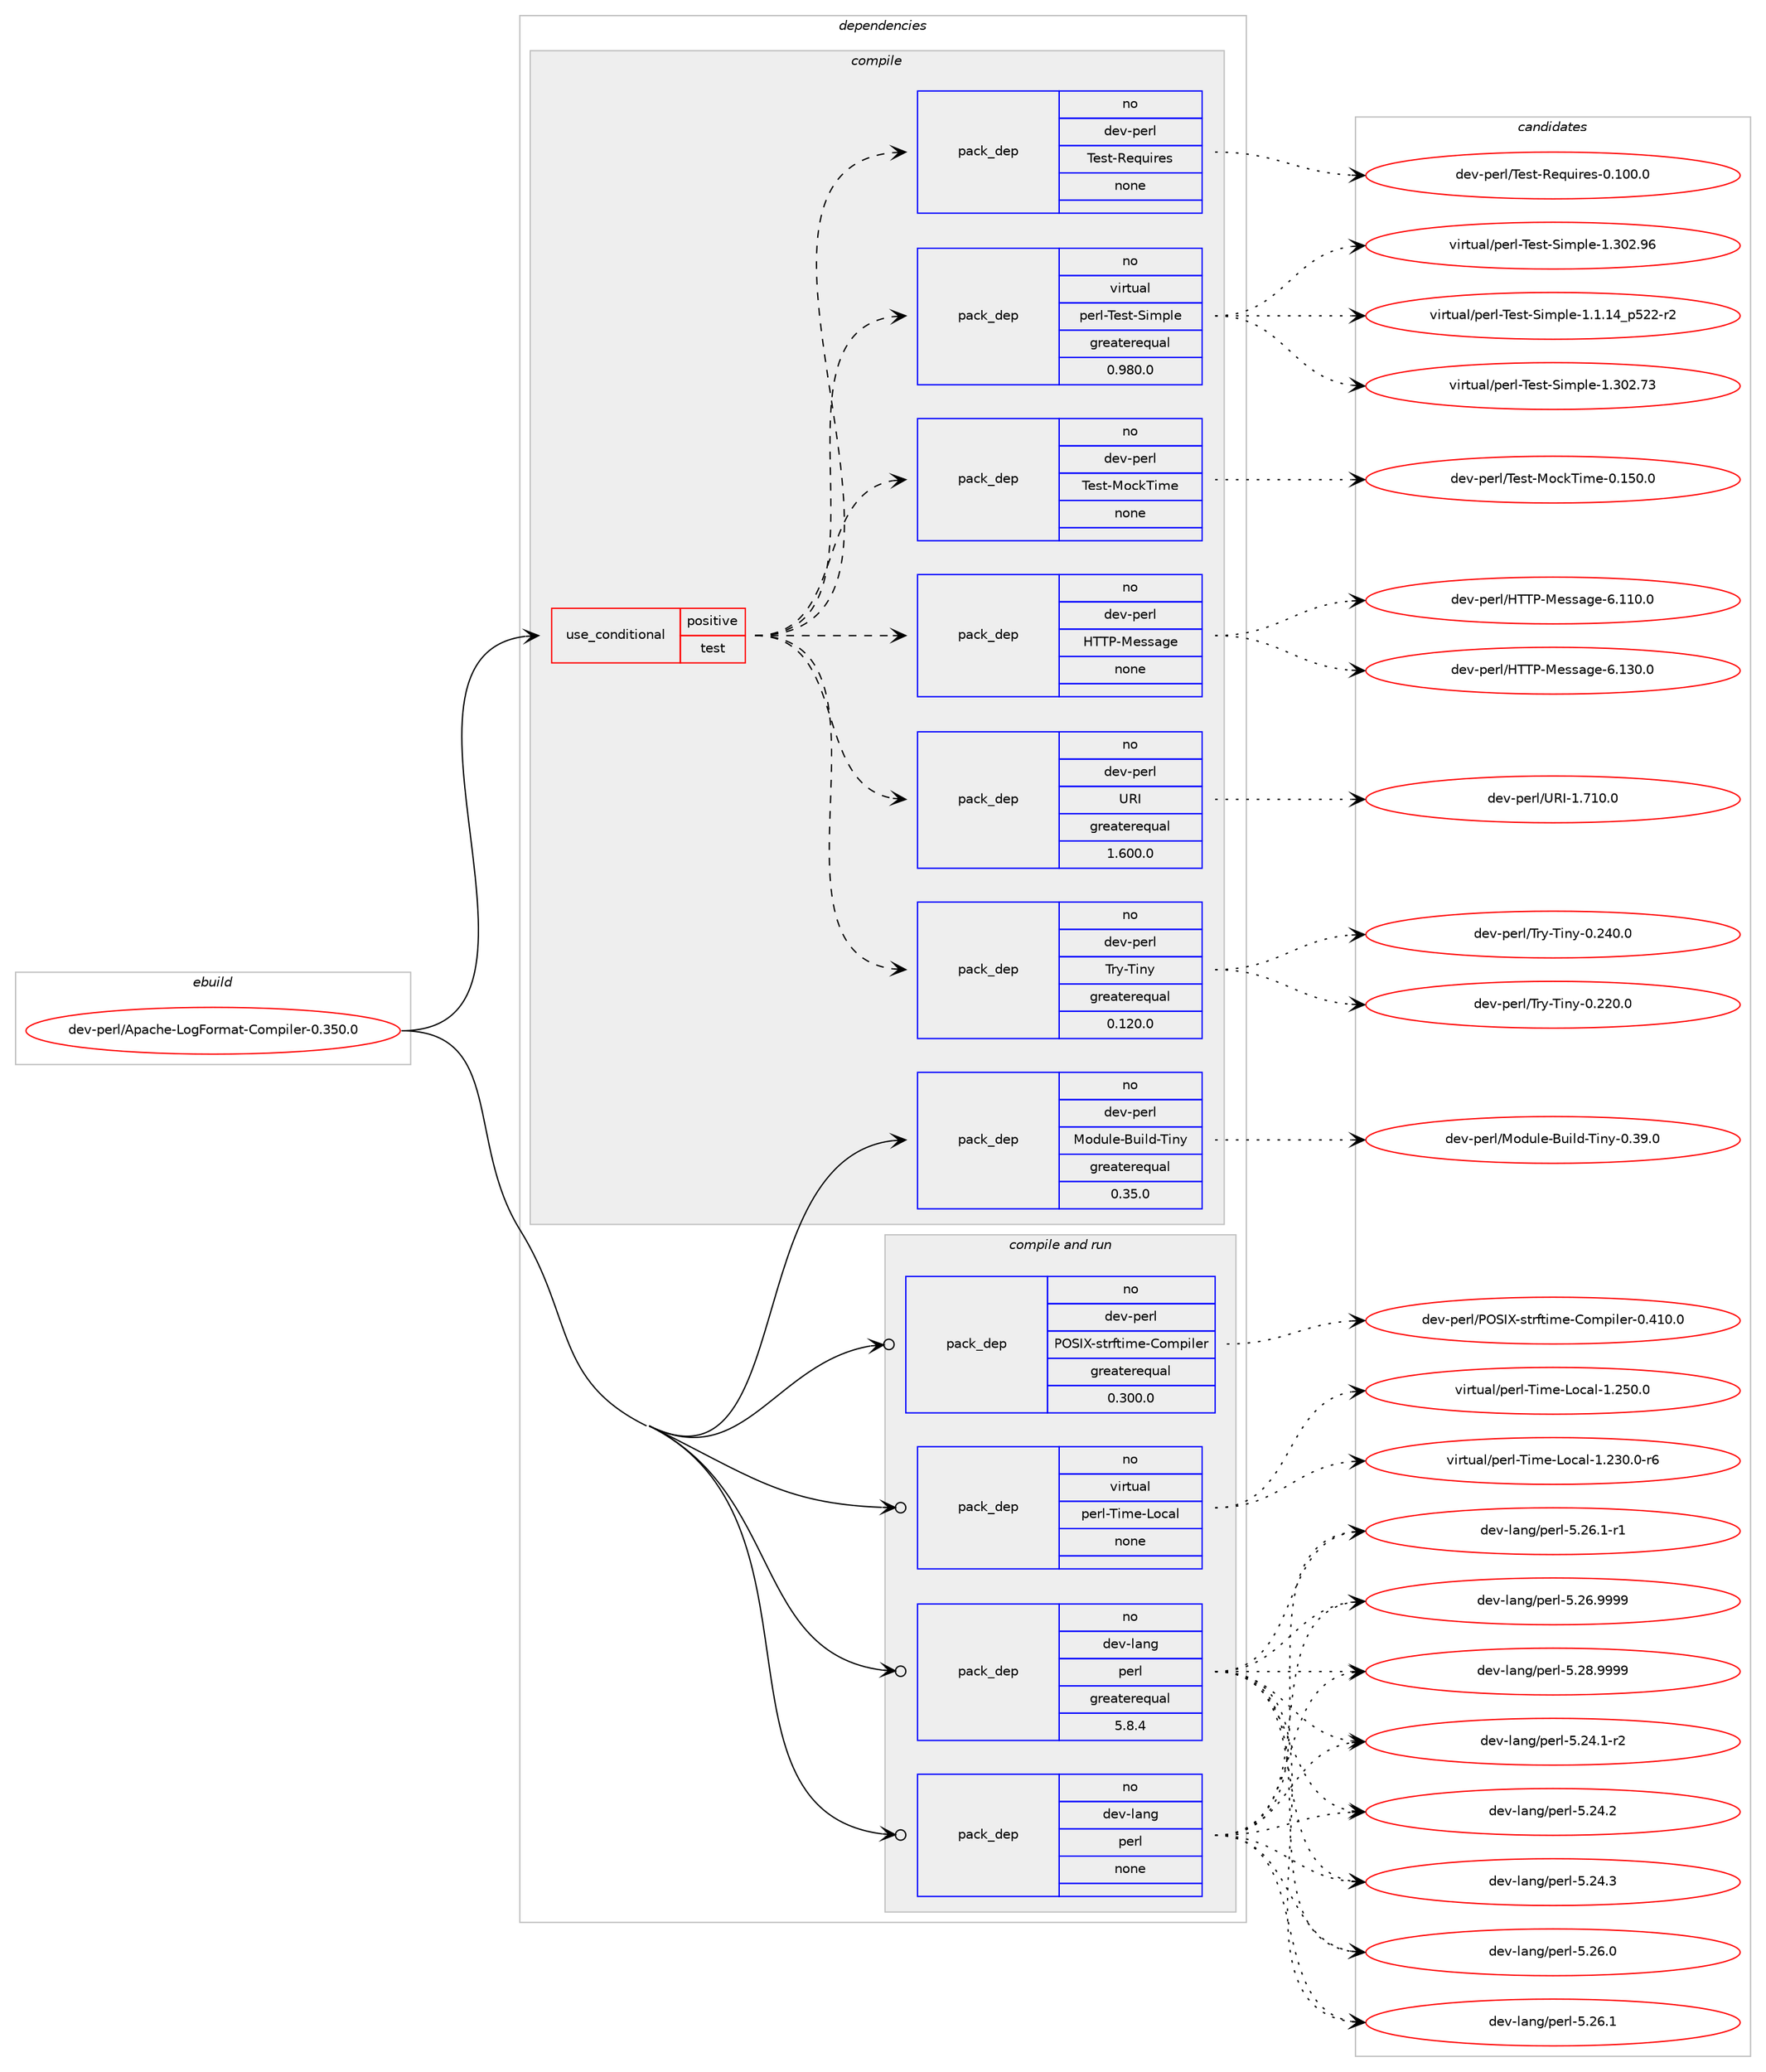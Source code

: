 digraph prolog {

# *************
# Graph options
# *************

newrank=true;
concentrate=true;
compound=true;
graph [rankdir=LR,fontname=Helvetica,fontsize=10,ranksep=1.5];#, ranksep=2.5, nodesep=0.2];
edge  [arrowhead=vee];
node  [fontname=Helvetica,fontsize=10];

# **********
# The ebuild
# **********

subgraph cluster_leftcol {
color=gray;
rank=same;
label=<<i>ebuild</i>>;
id [label="dev-perl/Apache-LogFormat-Compiler-0.350.0", color=red, width=4, href="../dev-perl/Apache-LogFormat-Compiler-0.350.0.svg"];
}

# ****************
# The dependencies
# ****************

subgraph cluster_midcol {
color=gray;
label=<<i>dependencies</i>>;
subgraph cluster_compile {
fillcolor="#eeeeee";
style=filled;
label=<<i>compile</i>>;
subgraph cond26635 {
dependency124526 [label=<<TABLE BORDER="0" CELLBORDER="1" CELLSPACING="0" CELLPADDING="4"><TR><TD ROWSPAN="3" CELLPADDING="10">use_conditional</TD></TR><TR><TD>positive</TD></TR><TR><TD>test</TD></TR></TABLE>>, shape=none, color=red];
subgraph pack94232 {
dependency124527 [label=<<TABLE BORDER="0" CELLBORDER="1" CELLSPACING="0" CELLPADDING="4" WIDTH="220"><TR><TD ROWSPAN="6" CELLPADDING="30">pack_dep</TD></TR><TR><TD WIDTH="110">no</TD></TR><TR><TD>dev-perl</TD></TR><TR><TD>HTTP-Message</TD></TR><TR><TD>none</TD></TR><TR><TD></TD></TR></TABLE>>, shape=none, color=blue];
}
dependency124526:e -> dependency124527:w [weight=20,style="dashed",arrowhead="vee"];
subgraph pack94233 {
dependency124528 [label=<<TABLE BORDER="0" CELLBORDER="1" CELLSPACING="0" CELLPADDING="4" WIDTH="220"><TR><TD ROWSPAN="6" CELLPADDING="30">pack_dep</TD></TR><TR><TD WIDTH="110">no</TD></TR><TR><TD>dev-perl</TD></TR><TR><TD>Test-MockTime</TD></TR><TR><TD>none</TD></TR><TR><TD></TD></TR></TABLE>>, shape=none, color=blue];
}
dependency124526:e -> dependency124528:w [weight=20,style="dashed",arrowhead="vee"];
subgraph pack94234 {
dependency124529 [label=<<TABLE BORDER="0" CELLBORDER="1" CELLSPACING="0" CELLPADDING="4" WIDTH="220"><TR><TD ROWSPAN="6" CELLPADDING="30">pack_dep</TD></TR><TR><TD WIDTH="110">no</TD></TR><TR><TD>virtual</TD></TR><TR><TD>perl-Test-Simple</TD></TR><TR><TD>greaterequal</TD></TR><TR><TD>0.980.0</TD></TR></TABLE>>, shape=none, color=blue];
}
dependency124526:e -> dependency124529:w [weight=20,style="dashed",arrowhead="vee"];
subgraph pack94235 {
dependency124530 [label=<<TABLE BORDER="0" CELLBORDER="1" CELLSPACING="0" CELLPADDING="4" WIDTH="220"><TR><TD ROWSPAN="6" CELLPADDING="30">pack_dep</TD></TR><TR><TD WIDTH="110">no</TD></TR><TR><TD>dev-perl</TD></TR><TR><TD>Test-Requires</TD></TR><TR><TD>none</TD></TR><TR><TD></TD></TR></TABLE>>, shape=none, color=blue];
}
dependency124526:e -> dependency124530:w [weight=20,style="dashed",arrowhead="vee"];
subgraph pack94236 {
dependency124531 [label=<<TABLE BORDER="0" CELLBORDER="1" CELLSPACING="0" CELLPADDING="4" WIDTH="220"><TR><TD ROWSPAN="6" CELLPADDING="30">pack_dep</TD></TR><TR><TD WIDTH="110">no</TD></TR><TR><TD>dev-perl</TD></TR><TR><TD>Try-Tiny</TD></TR><TR><TD>greaterequal</TD></TR><TR><TD>0.120.0</TD></TR></TABLE>>, shape=none, color=blue];
}
dependency124526:e -> dependency124531:w [weight=20,style="dashed",arrowhead="vee"];
subgraph pack94237 {
dependency124532 [label=<<TABLE BORDER="0" CELLBORDER="1" CELLSPACING="0" CELLPADDING="4" WIDTH="220"><TR><TD ROWSPAN="6" CELLPADDING="30">pack_dep</TD></TR><TR><TD WIDTH="110">no</TD></TR><TR><TD>dev-perl</TD></TR><TR><TD>URI</TD></TR><TR><TD>greaterequal</TD></TR><TR><TD>1.600.0</TD></TR></TABLE>>, shape=none, color=blue];
}
dependency124526:e -> dependency124532:w [weight=20,style="dashed",arrowhead="vee"];
}
id:e -> dependency124526:w [weight=20,style="solid",arrowhead="vee"];
subgraph pack94238 {
dependency124533 [label=<<TABLE BORDER="0" CELLBORDER="1" CELLSPACING="0" CELLPADDING="4" WIDTH="220"><TR><TD ROWSPAN="6" CELLPADDING="30">pack_dep</TD></TR><TR><TD WIDTH="110">no</TD></TR><TR><TD>dev-perl</TD></TR><TR><TD>Module-Build-Tiny</TD></TR><TR><TD>greaterequal</TD></TR><TR><TD>0.35.0</TD></TR></TABLE>>, shape=none, color=blue];
}
id:e -> dependency124533:w [weight=20,style="solid",arrowhead="vee"];
}
subgraph cluster_compileandrun {
fillcolor="#eeeeee";
style=filled;
label=<<i>compile and run</i>>;
subgraph pack94239 {
dependency124534 [label=<<TABLE BORDER="0" CELLBORDER="1" CELLSPACING="0" CELLPADDING="4" WIDTH="220"><TR><TD ROWSPAN="6" CELLPADDING="30">pack_dep</TD></TR><TR><TD WIDTH="110">no</TD></TR><TR><TD>dev-lang</TD></TR><TR><TD>perl</TD></TR><TR><TD>greaterequal</TD></TR><TR><TD>5.8.4</TD></TR></TABLE>>, shape=none, color=blue];
}
id:e -> dependency124534:w [weight=20,style="solid",arrowhead="odotvee"];
subgraph pack94240 {
dependency124535 [label=<<TABLE BORDER="0" CELLBORDER="1" CELLSPACING="0" CELLPADDING="4" WIDTH="220"><TR><TD ROWSPAN="6" CELLPADDING="30">pack_dep</TD></TR><TR><TD WIDTH="110">no</TD></TR><TR><TD>dev-lang</TD></TR><TR><TD>perl</TD></TR><TR><TD>none</TD></TR><TR><TD></TD></TR></TABLE>>, shape=none, color=blue];
}
id:e -> dependency124535:w [weight=20,style="solid",arrowhead="odotvee"];
subgraph pack94241 {
dependency124536 [label=<<TABLE BORDER="0" CELLBORDER="1" CELLSPACING="0" CELLPADDING="4" WIDTH="220"><TR><TD ROWSPAN="6" CELLPADDING="30">pack_dep</TD></TR><TR><TD WIDTH="110">no</TD></TR><TR><TD>dev-perl</TD></TR><TR><TD>POSIX-strftime-Compiler</TD></TR><TR><TD>greaterequal</TD></TR><TR><TD>0.300.0</TD></TR></TABLE>>, shape=none, color=blue];
}
id:e -> dependency124536:w [weight=20,style="solid",arrowhead="odotvee"];
subgraph pack94242 {
dependency124537 [label=<<TABLE BORDER="0" CELLBORDER="1" CELLSPACING="0" CELLPADDING="4" WIDTH="220"><TR><TD ROWSPAN="6" CELLPADDING="30">pack_dep</TD></TR><TR><TD WIDTH="110">no</TD></TR><TR><TD>virtual</TD></TR><TR><TD>perl-Time-Local</TD></TR><TR><TD>none</TD></TR><TR><TD></TD></TR></TABLE>>, shape=none, color=blue];
}
id:e -> dependency124537:w [weight=20,style="solid",arrowhead="odotvee"];
}
subgraph cluster_run {
fillcolor="#eeeeee";
style=filled;
label=<<i>run</i>>;
}
}

# **************
# The candidates
# **************

subgraph cluster_choices {
rank=same;
color=gray;
label=<<i>candidates</i>>;

subgraph choice94232 {
color=black;
nodesep=1;
choice1001011184511210111410847728484804577101115115971031014554464949484648 [label="dev-perl/HTTP-Message-6.110.0", color=red, width=4,href="../dev-perl/HTTP-Message-6.110.0.svg"];
choice1001011184511210111410847728484804577101115115971031014554464951484648 [label="dev-perl/HTTP-Message-6.130.0", color=red, width=4,href="../dev-perl/HTTP-Message-6.130.0.svg"];
dependency124527:e -> choice1001011184511210111410847728484804577101115115971031014554464949484648:w [style=dotted,weight="100"];
dependency124527:e -> choice1001011184511210111410847728484804577101115115971031014554464951484648:w [style=dotted,weight="100"];
}
subgraph choice94233 {
color=black;
nodesep=1;
choice100101118451121011141084784101115116457711199107841051091014548464953484648 [label="dev-perl/Test-MockTime-0.150.0", color=red, width=4,href="../dev-perl/Test-MockTime-0.150.0.svg"];
dependency124528:e -> choice100101118451121011141084784101115116457711199107841051091014548464953484648:w [style=dotted,weight="100"];
}
subgraph choice94234 {
color=black;
nodesep=1;
choice11810511411611797108471121011141084584101115116458310510911210810145494649464952951125350504511450 [label="virtual/perl-Test-Simple-1.1.14_p522-r2", color=red, width=4,href="../virtual/perl-Test-Simple-1.1.14_p522-r2.svg"];
choice118105114116117971084711210111410845841011151164583105109112108101454946514850465551 [label="virtual/perl-Test-Simple-1.302.73", color=red, width=4,href="../virtual/perl-Test-Simple-1.302.73.svg"];
choice118105114116117971084711210111410845841011151164583105109112108101454946514850465754 [label="virtual/perl-Test-Simple-1.302.96", color=red, width=4,href="../virtual/perl-Test-Simple-1.302.96.svg"];
dependency124529:e -> choice11810511411611797108471121011141084584101115116458310510911210810145494649464952951125350504511450:w [style=dotted,weight="100"];
dependency124529:e -> choice118105114116117971084711210111410845841011151164583105109112108101454946514850465551:w [style=dotted,weight="100"];
dependency124529:e -> choice118105114116117971084711210111410845841011151164583105109112108101454946514850465754:w [style=dotted,weight="100"];
}
subgraph choice94235 {
color=black;
nodesep=1;
choice10010111845112101114108478410111511645821011131171051141011154548464948484648 [label="dev-perl/Test-Requires-0.100.0", color=red, width=4,href="../dev-perl/Test-Requires-0.100.0.svg"];
dependency124530:e -> choice10010111845112101114108478410111511645821011131171051141011154548464948484648:w [style=dotted,weight="100"];
}
subgraph choice94236 {
color=black;
nodesep=1;
choice10010111845112101114108478411412145841051101214548465050484648 [label="dev-perl/Try-Tiny-0.220.0", color=red, width=4,href="../dev-perl/Try-Tiny-0.220.0.svg"];
choice10010111845112101114108478411412145841051101214548465052484648 [label="dev-perl/Try-Tiny-0.240.0", color=red, width=4,href="../dev-perl/Try-Tiny-0.240.0.svg"];
dependency124531:e -> choice10010111845112101114108478411412145841051101214548465050484648:w [style=dotted,weight="100"];
dependency124531:e -> choice10010111845112101114108478411412145841051101214548465052484648:w [style=dotted,weight="100"];
}
subgraph choice94237 {
color=black;
nodesep=1;
choice10010111845112101114108478582734549465549484648 [label="dev-perl/URI-1.710.0", color=red, width=4,href="../dev-perl/URI-1.710.0.svg"];
dependency124532:e -> choice10010111845112101114108478582734549465549484648:w [style=dotted,weight="100"];
}
subgraph choice94238 {
color=black;
nodesep=1;
choice1001011184511210111410847771111001171081014566117105108100458410511012145484651574648 [label="dev-perl/Module-Build-Tiny-0.39.0", color=red, width=4,href="../dev-perl/Module-Build-Tiny-0.39.0.svg"];
dependency124533:e -> choice1001011184511210111410847771111001171081014566117105108100458410511012145484651574648:w [style=dotted,weight="100"];
}
subgraph choice94239 {
color=black;
nodesep=1;
choice100101118451089711010347112101114108455346505246494511450 [label="dev-lang/perl-5.24.1-r2", color=red, width=4,href="../dev-lang/perl-5.24.1-r2.svg"];
choice10010111845108971101034711210111410845534650524650 [label="dev-lang/perl-5.24.2", color=red, width=4,href="../dev-lang/perl-5.24.2.svg"];
choice10010111845108971101034711210111410845534650524651 [label="dev-lang/perl-5.24.3", color=red, width=4,href="../dev-lang/perl-5.24.3.svg"];
choice10010111845108971101034711210111410845534650544648 [label="dev-lang/perl-5.26.0", color=red, width=4,href="../dev-lang/perl-5.26.0.svg"];
choice10010111845108971101034711210111410845534650544649 [label="dev-lang/perl-5.26.1", color=red, width=4,href="../dev-lang/perl-5.26.1.svg"];
choice100101118451089711010347112101114108455346505446494511449 [label="dev-lang/perl-5.26.1-r1", color=red, width=4,href="../dev-lang/perl-5.26.1-r1.svg"];
choice10010111845108971101034711210111410845534650544657575757 [label="dev-lang/perl-5.26.9999", color=red, width=4,href="../dev-lang/perl-5.26.9999.svg"];
choice10010111845108971101034711210111410845534650564657575757 [label="dev-lang/perl-5.28.9999", color=red, width=4,href="../dev-lang/perl-5.28.9999.svg"];
dependency124534:e -> choice100101118451089711010347112101114108455346505246494511450:w [style=dotted,weight="100"];
dependency124534:e -> choice10010111845108971101034711210111410845534650524650:w [style=dotted,weight="100"];
dependency124534:e -> choice10010111845108971101034711210111410845534650524651:w [style=dotted,weight="100"];
dependency124534:e -> choice10010111845108971101034711210111410845534650544648:w [style=dotted,weight="100"];
dependency124534:e -> choice10010111845108971101034711210111410845534650544649:w [style=dotted,weight="100"];
dependency124534:e -> choice100101118451089711010347112101114108455346505446494511449:w [style=dotted,weight="100"];
dependency124534:e -> choice10010111845108971101034711210111410845534650544657575757:w [style=dotted,weight="100"];
dependency124534:e -> choice10010111845108971101034711210111410845534650564657575757:w [style=dotted,weight="100"];
}
subgraph choice94240 {
color=black;
nodesep=1;
choice100101118451089711010347112101114108455346505246494511450 [label="dev-lang/perl-5.24.1-r2", color=red, width=4,href="../dev-lang/perl-5.24.1-r2.svg"];
choice10010111845108971101034711210111410845534650524650 [label="dev-lang/perl-5.24.2", color=red, width=4,href="../dev-lang/perl-5.24.2.svg"];
choice10010111845108971101034711210111410845534650524651 [label="dev-lang/perl-5.24.3", color=red, width=4,href="../dev-lang/perl-5.24.3.svg"];
choice10010111845108971101034711210111410845534650544648 [label="dev-lang/perl-5.26.0", color=red, width=4,href="../dev-lang/perl-5.26.0.svg"];
choice10010111845108971101034711210111410845534650544649 [label="dev-lang/perl-5.26.1", color=red, width=4,href="../dev-lang/perl-5.26.1.svg"];
choice100101118451089711010347112101114108455346505446494511449 [label="dev-lang/perl-5.26.1-r1", color=red, width=4,href="../dev-lang/perl-5.26.1-r1.svg"];
choice10010111845108971101034711210111410845534650544657575757 [label="dev-lang/perl-5.26.9999", color=red, width=4,href="../dev-lang/perl-5.26.9999.svg"];
choice10010111845108971101034711210111410845534650564657575757 [label="dev-lang/perl-5.28.9999", color=red, width=4,href="../dev-lang/perl-5.28.9999.svg"];
dependency124535:e -> choice100101118451089711010347112101114108455346505246494511450:w [style=dotted,weight="100"];
dependency124535:e -> choice10010111845108971101034711210111410845534650524650:w [style=dotted,weight="100"];
dependency124535:e -> choice10010111845108971101034711210111410845534650524651:w [style=dotted,weight="100"];
dependency124535:e -> choice10010111845108971101034711210111410845534650544648:w [style=dotted,weight="100"];
dependency124535:e -> choice10010111845108971101034711210111410845534650544649:w [style=dotted,weight="100"];
dependency124535:e -> choice100101118451089711010347112101114108455346505446494511449:w [style=dotted,weight="100"];
dependency124535:e -> choice10010111845108971101034711210111410845534650544657575757:w [style=dotted,weight="100"];
dependency124535:e -> choice10010111845108971101034711210111410845534650564657575757:w [style=dotted,weight="100"];
}
subgraph choice94241 {
color=black;
nodesep=1;
choice100101118451121011141084780798373884511511611410211610510910145671111091121051081011144548465249484648 [label="dev-perl/POSIX-strftime-Compiler-0.410.0", color=red, width=4,href="../dev-perl/POSIX-strftime-Compiler-0.410.0.svg"];
dependency124536:e -> choice100101118451121011141084780798373884511511611410211610510910145671111091121051081011144548465249484648:w [style=dotted,weight="100"];
}
subgraph choice94242 {
color=black;
nodesep=1;
choice118105114116117971084711210111410845841051091014576111999710845494650514846484511454 [label="virtual/perl-Time-Local-1.230.0-r6", color=red, width=4,href="../virtual/perl-Time-Local-1.230.0-r6.svg"];
choice11810511411611797108471121011141084584105109101457611199971084549465053484648 [label="virtual/perl-Time-Local-1.250.0", color=red, width=4,href="../virtual/perl-Time-Local-1.250.0.svg"];
dependency124537:e -> choice118105114116117971084711210111410845841051091014576111999710845494650514846484511454:w [style=dotted,weight="100"];
dependency124537:e -> choice11810511411611797108471121011141084584105109101457611199971084549465053484648:w [style=dotted,weight="100"];
}
}

}
